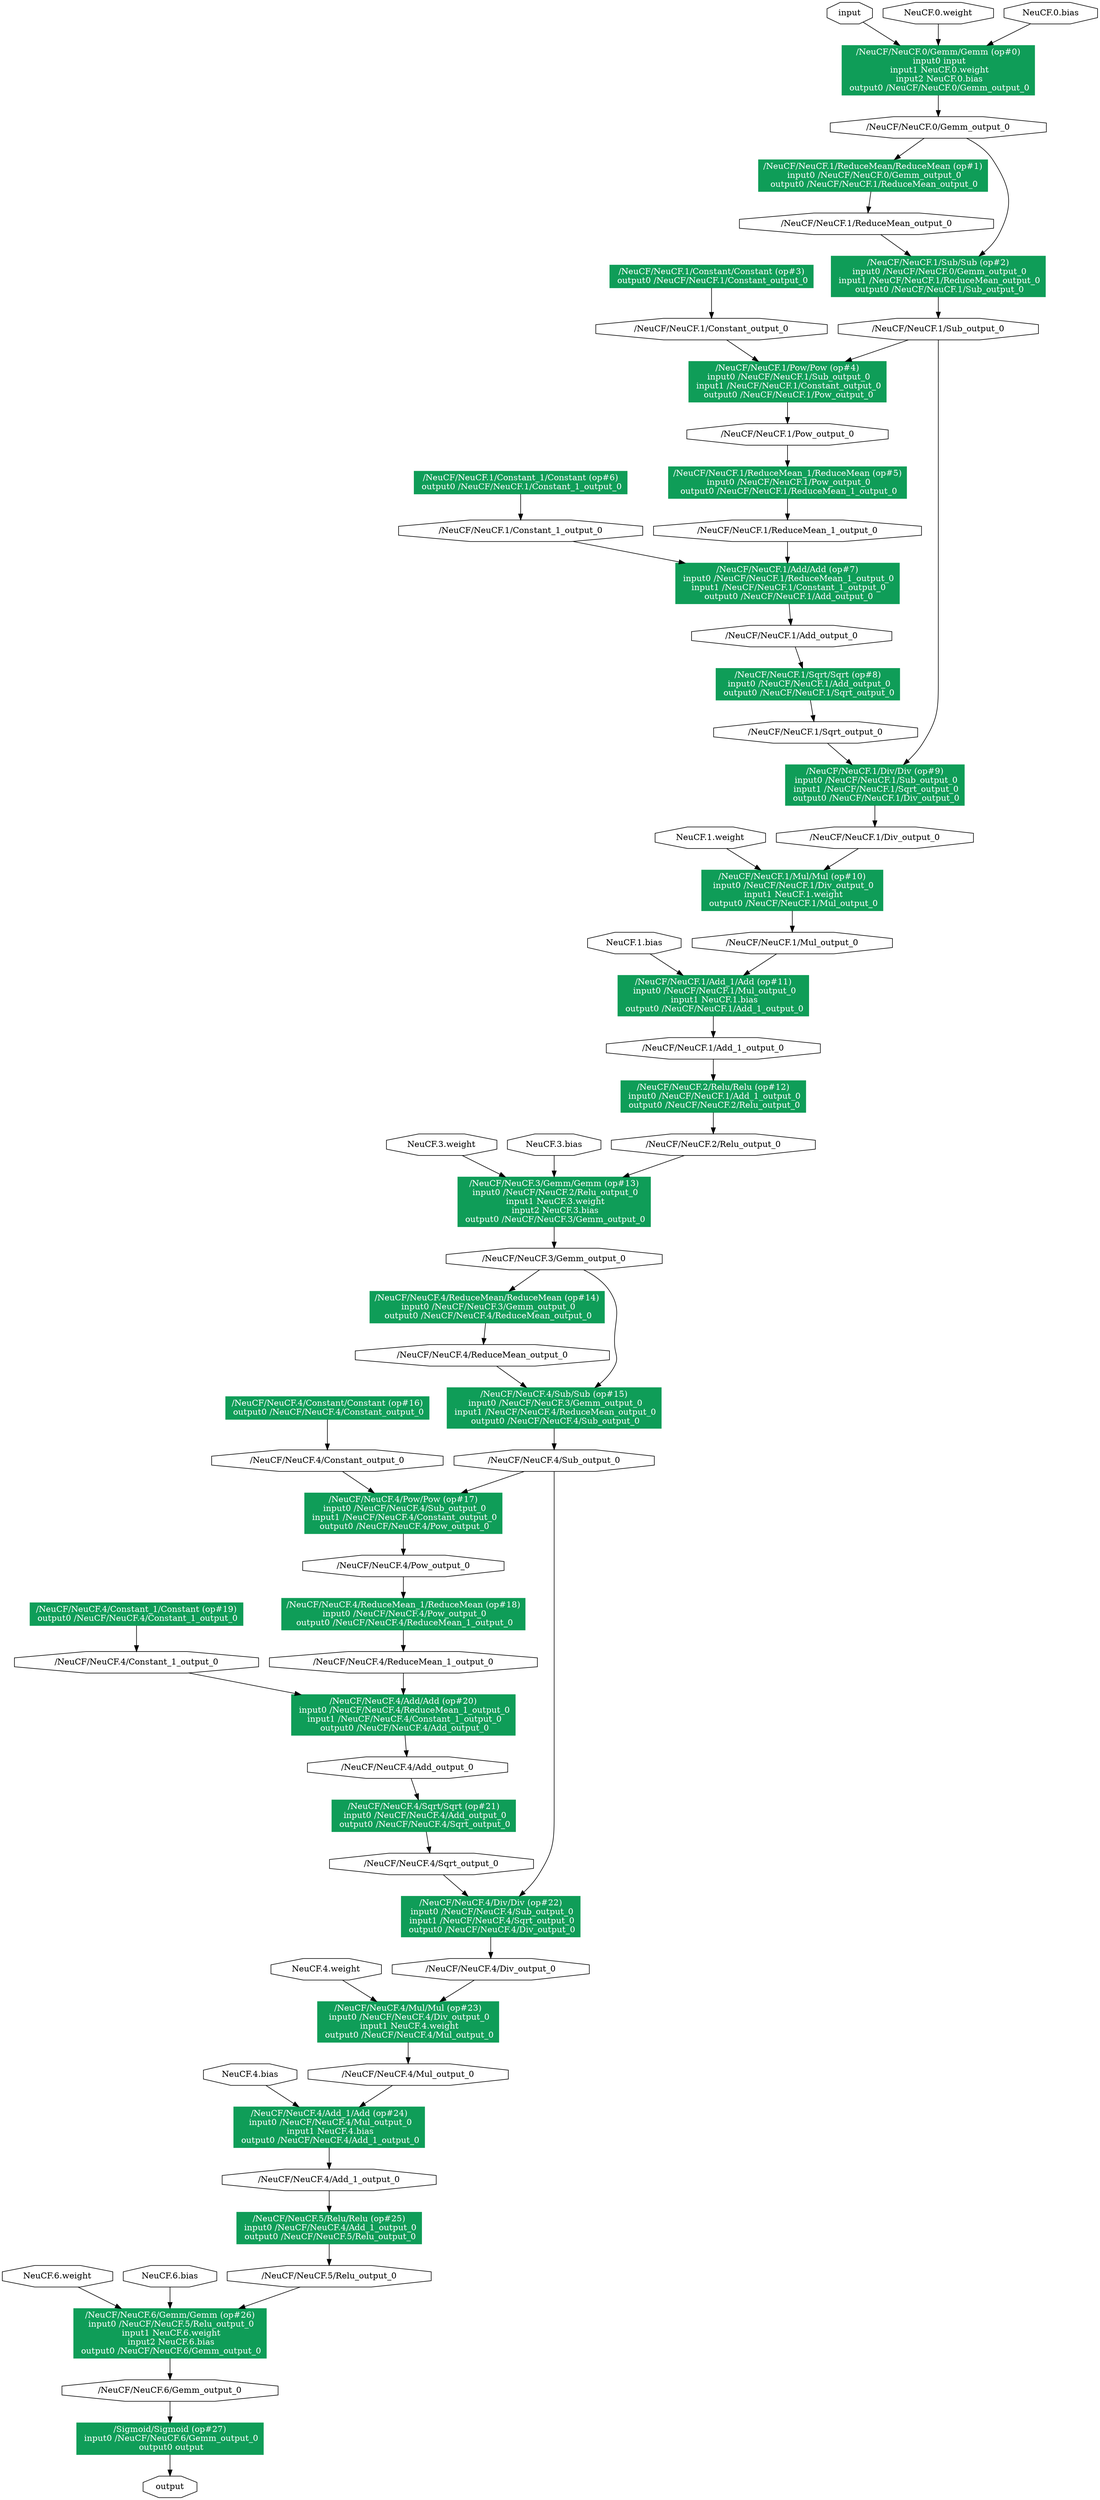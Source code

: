 digraph main_graph {
rankdir=TB;
"/NeuCF/NeuCF.0/Gemm/Gemm (op#0)\n input0 input\n input1 NeuCF.0.weight\n input2 NeuCF.0.bias\n output0 /NeuCF/NeuCF.0/Gemm_output_0" [shape=box, color="#0F9D58", style=filled, fontcolor="#FFFFFF"];
"input0" [label="input", shape=octagon];
"input0" -> "/NeuCF/NeuCF.0/Gemm/Gemm (op#0)\n input0 input\n input1 NeuCF.0.weight\n input2 NeuCF.0.bias\n output0 /NeuCF/NeuCF.0/Gemm_output_0";
"NeuCF.0.weight0" [label="NeuCF.0.weight", shape=octagon];
"NeuCF.0.weight0" -> "/NeuCF/NeuCF.0/Gemm/Gemm (op#0)\n input0 input\n input1 NeuCF.0.weight\n input2 NeuCF.0.bias\n output0 /NeuCF/NeuCF.0/Gemm_output_0";
"NeuCF.0.bias0" [label="NeuCF.0.bias", shape=octagon];
"NeuCF.0.bias0" -> "/NeuCF/NeuCF.0/Gemm/Gemm (op#0)\n input0 input\n input1 NeuCF.0.weight\n input2 NeuCF.0.bias\n output0 /NeuCF/NeuCF.0/Gemm_output_0";
"/NeuCF/NeuCF.0/Gemm/Gemm (op#0)\n input0 input\n input1 NeuCF.0.weight\n input2 NeuCF.0.bias\n output0 /NeuCF/NeuCF.0/Gemm_output_0" -> "/NeuCF/NeuCF.0/Gemm_output_00";
"/NeuCF/NeuCF.1/ReduceMean/ReduceMean (op#1)\n input0 /NeuCF/NeuCF.0/Gemm_output_0\n output0 /NeuCF/NeuCF.1/ReduceMean_output_0" [shape=box, color="#0F9D58", style=filled, fontcolor="#FFFFFF"];
"/NeuCF/NeuCF.0/Gemm_output_00" -> "/NeuCF/NeuCF.1/ReduceMean/ReduceMean (op#1)\n input0 /NeuCF/NeuCF.0/Gemm_output_0\n output0 /NeuCF/NeuCF.1/ReduceMean_output_0";
"/NeuCF/NeuCF.1/ReduceMean/ReduceMean (op#1)\n input0 /NeuCF/NeuCF.0/Gemm_output_0\n output0 /NeuCF/NeuCF.1/ReduceMean_output_0" -> "/NeuCF/NeuCF.1/ReduceMean_output_00";
"/NeuCF/NeuCF.1/Sub/Sub (op#2)\n input0 /NeuCF/NeuCF.0/Gemm_output_0\n input1 /NeuCF/NeuCF.1/ReduceMean_output_0\n output0 /NeuCF/NeuCF.1/Sub_output_0" [shape=box, color="#0F9D58", style=filled, fontcolor="#FFFFFF"];
"/NeuCF/NeuCF.0/Gemm_output_00" [label="/NeuCF/NeuCF.0/Gemm_output_0", shape=octagon];
"/NeuCF/NeuCF.0/Gemm_output_00" [label="/NeuCF/NeuCF.0/Gemm_output_0", shape=octagon];
"/NeuCF/NeuCF.0/Gemm_output_00" [label="/NeuCF/NeuCF.0/Gemm_output_0", shape=octagon];
"/NeuCF/NeuCF.0/Gemm_output_00" -> "/NeuCF/NeuCF.1/Sub/Sub (op#2)\n input0 /NeuCF/NeuCF.0/Gemm_output_0\n input1 /NeuCF/NeuCF.1/ReduceMean_output_0\n output0 /NeuCF/NeuCF.1/Sub_output_0";
"/NeuCF/NeuCF.1/ReduceMean_output_00" [label="/NeuCF/NeuCF.1/ReduceMean_output_0", shape=octagon];
"/NeuCF/NeuCF.1/ReduceMean_output_00" [label="/NeuCF/NeuCF.1/ReduceMean_output_0", shape=octagon];
"/NeuCF/NeuCF.1/ReduceMean_output_00" -> "/NeuCF/NeuCF.1/Sub/Sub (op#2)\n input0 /NeuCF/NeuCF.0/Gemm_output_0\n input1 /NeuCF/NeuCF.1/ReduceMean_output_0\n output0 /NeuCF/NeuCF.1/Sub_output_0";
"/NeuCF/NeuCF.1/Sub/Sub (op#2)\n input0 /NeuCF/NeuCF.0/Gemm_output_0\n input1 /NeuCF/NeuCF.1/ReduceMean_output_0\n output0 /NeuCF/NeuCF.1/Sub_output_0" -> "/NeuCF/NeuCF.1/Sub_output_00";
"/NeuCF/NeuCF.1/Constant/Constant (op#3)\n output0 /NeuCF/NeuCF.1/Constant_output_0" [shape=box, color="#0F9D58", style=filled, fontcolor="#FFFFFF"];
"/NeuCF/NeuCF.1/Constant/Constant (op#3)\n output0 /NeuCF/NeuCF.1/Constant_output_0" -> "/NeuCF/NeuCF.1/Constant_output_00";
"/NeuCF/NeuCF.1/Pow/Pow (op#4)\n input0 /NeuCF/NeuCF.1/Sub_output_0\n input1 /NeuCF/NeuCF.1/Constant_output_0\n output0 /NeuCF/NeuCF.1/Pow_output_0" [shape=box, color="#0F9D58", style=filled, fontcolor="#FFFFFF"];
"/NeuCF/NeuCF.1/Sub_output_00" -> "/NeuCF/NeuCF.1/Pow/Pow (op#4)\n input0 /NeuCF/NeuCF.1/Sub_output_0\n input1 /NeuCF/NeuCF.1/Constant_output_0\n output0 /NeuCF/NeuCF.1/Pow_output_0";
"/NeuCF/NeuCF.1/Constant_output_00" [label="/NeuCF/NeuCF.1/Constant_output_0", shape=octagon];
"/NeuCF/NeuCF.1/Constant_output_00" [label="/NeuCF/NeuCF.1/Constant_output_0", shape=octagon];
"/NeuCF/NeuCF.1/Constant_output_00" -> "/NeuCF/NeuCF.1/Pow/Pow (op#4)\n input0 /NeuCF/NeuCF.1/Sub_output_0\n input1 /NeuCF/NeuCF.1/Constant_output_0\n output0 /NeuCF/NeuCF.1/Pow_output_0";
"/NeuCF/NeuCF.1/Pow/Pow (op#4)\n input0 /NeuCF/NeuCF.1/Sub_output_0\n input1 /NeuCF/NeuCF.1/Constant_output_0\n output0 /NeuCF/NeuCF.1/Pow_output_0" -> "/NeuCF/NeuCF.1/Pow_output_00";
"/NeuCF/NeuCF.1/ReduceMean_1/ReduceMean (op#5)\n input0 /NeuCF/NeuCF.1/Pow_output_0\n output0 /NeuCF/NeuCF.1/ReduceMean_1_output_0" [shape=box, color="#0F9D58", style=filled, fontcolor="#FFFFFF"];
"/NeuCF/NeuCF.1/Pow_output_00" [label="/NeuCF/NeuCF.1/Pow_output_0", shape=octagon];
"/NeuCF/NeuCF.1/Pow_output_00" [label="/NeuCF/NeuCF.1/Pow_output_0", shape=octagon];
"/NeuCF/NeuCF.1/Pow_output_00" -> "/NeuCF/NeuCF.1/ReduceMean_1/ReduceMean (op#5)\n input0 /NeuCF/NeuCF.1/Pow_output_0\n output0 /NeuCF/NeuCF.1/ReduceMean_1_output_0";
"/NeuCF/NeuCF.1/ReduceMean_1/ReduceMean (op#5)\n input0 /NeuCF/NeuCF.1/Pow_output_0\n output0 /NeuCF/NeuCF.1/ReduceMean_1_output_0" -> "/NeuCF/NeuCF.1/ReduceMean_1_output_00";
"/NeuCF/NeuCF.1/Constant_1/Constant (op#6)\n output0 /NeuCF/NeuCF.1/Constant_1_output_0" [shape=box, color="#0F9D58", style=filled, fontcolor="#FFFFFF"];
"/NeuCF/NeuCF.1/Constant_1/Constant (op#6)\n output0 /NeuCF/NeuCF.1/Constant_1_output_0" -> "/NeuCF/NeuCF.1/Constant_1_output_00";
"/NeuCF/NeuCF.1/Add/Add (op#7)\n input0 /NeuCF/NeuCF.1/ReduceMean_1_output_0\n input1 /NeuCF/NeuCF.1/Constant_1_output_0\n output0 /NeuCF/NeuCF.1/Add_output_0" [shape=box, color="#0F9D58", style=filled, fontcolor="#FFFFFF"];
"/NeuCF/NeuCF.1/ReduceMean_1_output_00" [label="/NeuCF/NeuCF.1/ReduceMean_1_output_0", shape=octagon];
"/NeuCF/NeuCF.1/ReduceMean_1_output_00" [label="/NeuCF/NeuCF.1/ReduceMean_1_output_0", shape=octagon];
"/NeuCF/NeuCF.1/ReduceMean_1_output_00" -> "/NeuCF/NeuCF.1/Add/Add (op#7)\n input0 /NeuCF/NeuCF.1/ReduceMean_1_output_0\n input1 /NeuCF/NeuCF.1/Constant_1_output_0\n output0 /NeuCF/NeuCF.1/Add_output_0";
"/NeuCF/NeuCF.1/Constant_1_output_00" [label="/NeuCF/NeuCF.1/Constant_1_output_0", shape=octagon];
"/NeuCF/NeuCF.1/Constant_1_output_00" [label="/NeuCF/NeuCF.1/Constant_1_output_0", shape=octagon];
"/NeuCF/NeuCF.1/Constant_1_output_00" -> "/NeuCF/NeuCF.1/Add/Add (op#7)\n input0 /NeuCF/NeuCF.1/ReduceMean_1_output_0\n input1 /NeuCF/NeuCF.1/Constant_1_output_0\n output0 /NeuCF/NeuCF.1/Add_output_0";
"/NeuCF/NeuCF.1/Add/Add (op#7)\n input0 /NeuCF/NeuCF.1/ReduceMean_1_output_0\n input1 /NeuCF/NeuCF.1/Constant_1_output_0\n output0 /NeuCF/NeuCF.1/Add_output_0" -> "/NeuCF/NeuCF.1/Add_output_00";
"/NeuCF/NeuCF.1/Sqrt/Sqrt (op#8)\n input0 /NeuCF/NeuCF.1/Add_output_0\n output0 /NeuCF/NeuCF.1/Sqrt_output_0" [shape=box, color="#0F9D58", style=filled, fontcolor="#FFFFFF"];
"/NeuCF/NeuCF.1/Add_output_00" [label="/NeuCF/NeuCF.1/Add_output_0", shape=octagon];
"/NeuCF/NeuCF.1/Add_output_00" [label="/NeuCF/NeuCF.1/Add_output_0", shape=octagon];
"/NeuCF/NeuCF.1/Add_output_00" -> "/NeuCF/NeuCF.1/Sqrt/Sqrt (op#8)\n input0 /NeuCF/NeuCF.1/Add_output_0\n output0 /NeuCF/NeuCF.1/Sqrt_output_0";
"/NeuCF/NeuCF.1/Sqrt/Sqrt (op#8)\n input0 /NeuCF/NeuCF.1/Add_output_0\n output0 /NeuCF/NeuCF.1/Sqrt_output_0" -> "/NeuCF/NeuCF.1/Sqrt_output_00";
"/NeuCF/NeuCF.1/Div/Div (op#9)\n input0 /NeuCF/NeuCF.1/Sub_output_0\n input1 /NeuCF/NeuCF.1/Sqrt_output_0\n output0 /NeuCF/NeuCF.1/Div_output_0" [shape=box, color="#0F9D58", style=filled, fontcolor="#FFFFFF"];
"/NeuCF/NeuCF.1/Sub_output_00" [label="/NeuCF/NeuCF.1/Sub_output_0", shape=octagon];
"/NeuCF/NeuCF.1/Sub_output_00" [label="/NeuCF/NeuCF.1/Sub_output_0", shape=octagon];
"/NeuCF/NeuCF.1/Sub_output_00" [label="/NeuCF/NeuCF.1/Sub_output_0", shape=octagon];
"/NeuCF/NeuCF.1/Sub_output_00" -> "/NeuCF/NeuCF.1/Div/Div (op#9)\n input0 /NeuCF/NeuCF.1/Sub_output_0\n input1 /NeuCF/NeuCF.1/Sqrt_output_0\n output0 /NeuCF/NeuCF.1/Div_output_0";
"/NeuCF/NeuCF.1/Sqrt_output_00" [label="/NeuCF/NeuCF.1/Sqrt_output_0", shape=octagon];
"/NeuCF/NeuCF.1/Sqrt_output_00" [label="/NeuCF/NeuCF.1/Sqrt_output_0", shape=octagon];
"/NeuCF/NeuCF.1/Sqrt_output_00" -> "/NeuCF/NeuCF.1/Div/Div (op#9)\n input0 /NeuCF/NeuCF.1/Sub_output_0\n input1 /NeuCF/NeuCF.1/Sqrt_output_0\n output0 /NeuCF/NeuCF.1/Div_output_0";
"/NeuCF/NeuCF.1/Div/Div (op#9)\n input0 /NeuCF/NeuCF.1/Sub_output_0\n input1 /NeuCF/NeuCF.1/Sqrt_output_0\n output0 /NeuCF/NeuCF.1/Div_output_0" -> "/NeuCF/NeuCF.1/Div_output_00";
"/NeuCF/NeuCF.1/Mul/Mul (op#10)\n input0 /NeuCF/NeuCF.1/Div_output_0\n input1 NeuCF.1.weight\n output0 /NeuCF/NeuCF.1/Mul_output_0" [shape=box, color="#0F9D58", style=filled, fontcolor="#FFFFFF"];
"/NeuCF/NeuCF.1/Div_output_00" [label="/NeuCF/NeuCF.1/Div_output_0", shape=octagon];
"/NeuCF/NeuCF.1/Div_output_00" [label="/NeuCF/NeuCF.1/Div_output_0", shape=octagon];
"/NeuCF/NeuCF.1/Div_output_00" -> "/NeuCF/NeuCF.1/Mul/Mul (op#10)\n input0 /NeuCF/NeuCF.1/Div_output_0\n input1 NeuCF.1.weight\n output0 /NeuCF/NeuCF.1/Mul_output_0";
"NeuCF.1.weight0" [label="NeuCF.1.weight", shape=octagon];
"NeuCF.1.weight0" -> "/NeuCF/NeuCF.1/Mul/Mul (op#10)\n input0 /NeuCF/NeuCF.1/Div_output_0\n input1 NeuCF.1.weight\n output0 /NeuCF/NeuCF.1/Mul_output_0";
"/NeuCF/NeuCF.1/Mul/Mul (op#10)\n input0 /NeuCF/NeuCF.1/Div_output_0\n input1 NeuCF.1.weight\n output0 /NeuCF/NeuCF.1/Mul_output_0" -> "/NeuCF/NeuCF.1/Mul_output_00";
"/NeuCF/NeuCF.1/Add_1/Add (op#11)\n input0 /NeuCF/NeuCF.1/Mul_output_0\n input1 NeuCF.1.bias\n output0 /NeuCF/NeuCF.1/Add_1_output_0" [shape=box, color="#0F9D58", style=filled, fontcolor="#FFFFFF"];
"/NeuCF/NeuCF.1/Mul_output_00" [label="/NeuCF/NeuCF.1/Mul_output_0", shape=octagon];
"/NeuCF/NeuCF.1/Mul_output_00" [label="/NeuCF/NeuCF.1/Mul_output_0", shape=octagon];
"/NeuCF/NeuCF.1/Mul_output_00" -> "/NeuCF/NeuCF.1/Add_1/Add (op#11)\n input0 /NeuCF/NeuCF.1/Mul_output_0\n input1 NeuCF.1.bias\n output0 /NeuCF/NeuCF.1/Add_1_output_0";
"NeuCF.1.bias0" [label="NeuCF.1.bias", shape=octagon];
"NeuCF.1.bias0" -> "/NeuCF/NeuCF.1/Add_1/Add (op#11)\n input0 /NeuCF/NeuCF.1/Mul_output_0\n input1 NeuCF.1.bias\n output0 /NeuCF/NeuCF.1/Add_1_output_0";
"/NeuCF/NeuCF.1/Add_1/Add (op#11)\n input0 /NeuCF/NeuCF.1/Mul_output_0\n input1 NeuCF.1.bias\n output0 /NeuCF/NeuCF.1/Add_1_output_0" -> "/NeuCF/NeuCF.1/Add_1_output_00";
"/NeuCF/NeuCF.2/Relu/Relu (op#12)\n input0 /NeuCF/NeuCF.1/Add_1_output_0\n output0 /NeuCF/NeuCF.2/Relu_output_0" [shape=box, color="#0F9D58", style=filled, fontcolor="#FFFFFF"];
"/NeuCF/NeuCF.1/Add_1_output_00" [label="/NeuCF/NeuCF.1/Add_1_output_0", shape=octagon];
"/NeuCF/NeuCF.1/Add_1_output_00" [label="/NeuCF/NeuCF.1/Add_1_output_0", shape=octagon];
"/NeuCF/NeuCF.1/Add_1_output_00" -> "/NeuCF/NeuCF.2/Relu/Relu (op#12)\n input0 /NeuCF/NeuCF.1/Add_1_output_0\n output0 /NeuCF/NeuCF.2/Relu_output_0";
"/NeuCF/NeuCF.2/Relu/Relu (op#12)\n input0 /NeuCF/NeuCF.1/Add_1_output_0\n output0 /NeuCF/NeuCF.2/Relu_output_0" -> "/NeuCF/NeuCF.2/Relu_output_00";
"/NeuCF/NeuCF.3/Gemm/Gemm (op#13)\n input0 /NeuCF/NeuCF.2/Relu_output_0\n input1 NeuCF.3.weight\n input2 NeuCF.3.bias\n output0 /NeuCF/NeuCF.3/Gemm_output_0" [shape=box, color="#0F9D58", style=filled, fontcolor="#FFFFFF"];
"/NeuCF/NeuCF.2/Relu_output_00" [label="/NeuCF/NeuCF.2/Relu_output_0", shape=octagon];
"/NeuCF/NeuCF.2/Relu_output_00" [label="/NeuCF/NeuCF.2/Relu_output_0", shape=octagon];
"/NeuCF/NeuCF.2/Relu_output_00" -> "/NeuCF/NeuCF.3/Gemm/Gemm (op#13)\n input0 /NeuCF/NeuCF.2/Relu_output_0\n input1 NeuCF.3.weight\n input2 NeuCF.3.bias\n output0 /NeuCF/NeuCF.3/Gemm_output_0";
"NeuCF.3.weight0" [label="NeuCF.3.weight", shape=octagon];
"NeuCF.3.weight0" -> "/NeuCF/NeuCF.3/Gemm/Gemm (op#13)\n input0 /NeuCF/NeuCF.2/Relu_output_0\n input1 NeuCF.3.weight\n input2 NeuCF.3.bias\n output0 /NeuCF/NeuCF.3/Gemm_output_0";
"NeuCF.3.bias0" [label="NeuCF.3.bias", shape=octagon];
"NeuCF.3.bias0" -> "/NeuCF/NeuCF.3/Gemm/Gemm (op#13)\n input0 /NeuCF/NeuCF.2/Relu_output_0\n input1 NeuCF.3.weight\n input2 NeuCF.3.bias\n output0 /NeuCF/NeuCF.3/Gemm_output_0";
"/NeuCF/NeuCF.3/Gemm/Gemm (op#13)\n input0 /NeuCF/NeuCF.2/Relu_output_0\n input1 NeuCF.3.weight\n input2 NeuCF.3.bias\n output0 /NeuCF/NeuCF.3/Gemm_output_0" -> "/NeuCF/NeuCF.3/Gemm_output_00";
"/NeuCF/NeuCF.4/ReduceMean/ReduceMean (op#14)\n input0 /NeuCF/NeuCF.3/Gemm_output_0\n output0 /NeuCF/NeuCF.4/ReduceMean_output_0" [shape=box, color="#0F9D58", style=filled, fontcolor="#FFFFFF"];
"/NeuCF/NeuCF.3/Gemm_output_00" -> "/NeuCF/NeuCF.4/ReduceMean/ReduceMean (op#14)\n input0 /NeuCF/NeuCF.3/Gemm_output_0\n output0 /NeuCF/NeuCF.4/ReduceMean_output_0";
"/NeuCF/NeuCF.4/ReduceMean/ReduceMean (op#14)\n input0 /NeuCF/NeuCF.3/Gemm_output_0\n output0 /NeuCF/NeuCF.4/ReduceMean_output_0" -> "/NeuCF/NeuCF.4/ReduceMean_output_00";
"/NeuCF/NeuCF.4/Sub/Sub (op#15)\n input0 /NeuCF/NeuCF.3/Gemm_output_0\n input1 /NeuCF/NeuCF.4/ReduceMean_output_0\n output0 /NeuCF/NeuCF.4/Sub_output_0" [shape=box, color="#0F9D58", style=filled, fontcolor="#FFFFFF"];
"/NeuCF/NeuCF.3/Gemm_output_00" [label="/NeuCF/NeuCF.3/Gemm_output_0", shape=octagon];
"/NeuCF/NeuCF.3/Gemm_output_00" [label="/NeuCF/NeuCF.3/Gemm_output_0", shape=octagon];
"/NeuCF/NeuCF.3/Gemm_output_00" [label="/NeuCF/NeuCF.3/Gemm_output_0", shape=octagon];
"/NeuCF/NeuCF.3/Gemm_output_00" -> "/NeuCF/NeuCF.4/Sub/Sub (op#15)\n input0 /NeuCF/NeuCF.3/Gemm_output_0\n input1 /NeuCF/NeuCF.4/ReduceMean_output_0\n output0 /NeuCF/NeuCF.4/Sub_output_0";
"/NeuCF/NeuCF.4/ReduceMean_output_00" [label="/NeuCF/NeuCF.4/ReduceMean_output_0", shape=octagon];
"/NeuCF/NeuCF.4/ReduceMean_output_00" [label="/NeuCF/NeuCF.4/ReduceMean_output_0", shape=octagon];
"/NeuCF/NeuCF.4/ReduceMean_output_00" -> "/NeuCF/NeuCF.4/Sub/Sub (op#15)\n input0 /NeuCF/NeuCF.3/Gemm_output_0\n input1 /NeuCF/NeuCF.4/ReduceMean_output_0\n output0 /NeuCF/NeuCF.4/Sub_output_0";
"/NeuCF/NeuCF.4/Sub/Sub (op#15)\n input0 /NeuCF/NeuCF.3/Gemm_output_0\n input1 /NeuCF/NeuCF.4/ReduceMean_output_0\n output0 /NeuCF/NeuCF.4/Sub_output_0" -> "/NeuCF/NeuCF.4/Sub_output_00";
"/NeuCF/NeuCF.4/Constant/Constant (op#16)\n output0 /NeuCF/NeuCF.4/Constant_output_0" [shape=box, color="#0F9D58", style=filled, fontcolor="#FFFFFF"];
"/NeuCF/NeuCF.4/Constant/Constant (op#16)\n output0 /NeuCF/NeuCF.4/Constant_output_0" -> "/NeuCF/NeuCF.4/Constant_output_00";
"/NeuCF/NeuCF.4/Pow/Pow (op#17)\n input0 /NeuCF/NeuCF.4/Sub_output_0\n input1 /NeuCF/NeuCF.4/Constant_output_0\n output0 /NeuCF/NeuCF.4/Pow_output_0" [shape=box, color="#0F9D58", style=filled, fontcolor="#FFFFFF"];
"/NeuCF/NeuCF.4/Sub_output_00" -> "/NeuCF/NeuCF.4/Pow/Pow (op#17)\n input0 /NeuCF/NeuCF.4/Sub_output_0\n input1 /NeuCF/NeuCF.4/Constant_output_0\n output0 /NeuCF/NeuCF.4/Pow_output_0";
"/NeuCF/NeuCF.4/Constant_output_00" [label="/NeuCF/NeuCF.4/Constant_output_0", shape=octagon];
"/NeuCF/NeuCF.4/Constant_output_00" [label="/NeuCF/NeuCF.4/Constant_output_0", shape=octagon];
"/NeuCF/NeuCF.4/Constant_output_00" -> "/NeuCF/NeuCF.4/Pow/Pow (op#17)\n input0 /NeuCF/NeuCF.4/Sub_output_0\n input1 /NeuCF/NeuCF.4/Constant_output_0\n output0 /NeuCF/NeuCF.4/Pow_output_0";
"/NeuCF/NeuCF.4/Pow/Pow (op#17)\n input0 /NeuCF/NeuCF.4/Sub_output_0\n input1 /NeuCF/NeuCF.4/Constant_output_0\n output0 /NeuCF/NeuCF.4/Pow_output_0" -> "/NeuCF/NeuCF.4/Pow_output_00";
"/NeuCF/NeuCF.4/ReduceMean_1/ReduceMean (op#18)\n input0 /NeuCF/NeuCF.4/Pow_output_0\n output0 /NeuCF/NeuCF.4/ReduceMean_1_output_0" [shape=box, color="#0F9D58", style=filled, fontcolor="#FFFFFF"];
"/NeuCF/NeuCF.4/Pow_output_00" [label="/NeuCF/NeuCF.4/Pow_output_0", shape=octagon];
"/NeuCF/NeuCF.4/Pow_output_00" [label="/NeuCF/NeuCF.4/Pow_output_0", shape=octagon];
"/NeuCF/NeuCF.4/Pow_output_00" -> "/NeuCF/NeuCF.4/ReduceMean_1/ReduceMean (op#18)\n input0 /NeuCF/NeuCF.4/Pow_output_0\n output0 /NeuCF/NeuCF.4/ReduceMean_1_output_0";
"/NeuCF/NeuCF.4/ReduceMean_1/ReduceMean (op#18)\n input0 /NeuCF/NeuCF.4/Pow_output_0\n output0 /NeuCF/NeuCF.4/ReduceMean_1_output_0" -> "/NeuCF/NeuCF.4/ReduceMean_1_output_00";
"/NeuCF/NeuCF.4/Constant_1/Constant (op#19)\n output0 /NeuCF/NeuCF.4/Constant_1_output_0" [shape=box, color="#0F9D58", style=filled, fontcolor="#FFFFFF"];
"/NeuCF/NeuCF.4/Constant_1/Constant (op#19)\n output0 /NeuCF/NeuCF.4/Constant_1_output_0" -> "/NeuCF/NeuCF.4/Constant_1_output_00";
"/NeuCF/NeuCF.4/Add/Add (op#20)\n input0 /NeuCF/NeuCF.4/ReduceMean_1_output_0\n input1 /NeuCF/NeuCF.4/Constant_1_output_0\n output0 /NeuCF/NeuCF.4/Add_output_0" [shape=box, color="#0F9D58", style=filled, fontcolor="#FFFFFF"];
"/NeuCF/NeuCF.4/ReduceMean_1_output_00" [label="/NeuCF/NeuCF.4/ReduceMean_1_output_0", shape=octagon];
"/NeuCF/NeuCF.4/ReduceMean_1_output_00" [label="/NeuCF/NeuCF.4/ReduceMean_1_output_0", shape=octagon];
"/NeuCF/NeuCF.4/ReduceMean_1_output_00" -> "/NeuCF/NeuCF.4/Add/Add (op#20)\n input0 /NeuCF/NeuCF.4/ReduceMean_1_output_0\n input1 /NeuCF/NeuCF.4/Constant_1_output_0\n output0 /NeuCF/NeuCF.4/Add_output_0";
"/NeuCF/NeuCF.4/Constant_1_output_00" [label="/NeuCF/NeuCF.4/Constant_1_output_0", shape=octagon];
"/NeuCF/NeuCF.4/Constant_1_output_00" [label="/NeuCF/NeuCF.4/Constant_1_output_0", shape=octagon];
"/NeuCF/NeuCF.4/Constant_1_output_00" -> "/NeuCF/NeuCF.4/Add/Add (op#20)\n input0 /NeuCF/NeuCF.4/ReduceMean_1_output_0\n input1 /NeuCF/NeuCF.4/Constant_1_output_0\n output0 /NeuCF/NeuCF.4/Add_output_0";
"/NeuCF/NeuCF.4/Add/Add (op#20)\n input0 /NeuCF/NeuCF.4/ReduceMean_1_output_0\n input1 /NeuCF/NeuCF.4/Constant_1_output_0\n output0 /NeuCF/NeuCF.4/Add_output_0" -> "/NeuCF/NeuCF.4/Add_output_00";
"/NeuCF/NeuCF.4/Sqrt/Sqrt (op#21)\n input0 /NeuCF/NeuCF.4/Add_output_0\n output0 /NeuCF/NeuCF.4/Sqrt_output_0" [shape=box, color="#0F9D58", style=filled, fontcolor="#FFFFFF"];
"/NeuCF/NeuCF.4/Add_output_00" [label="/NeuCF/NeuCF.4/Add_output_0", shape=octagon];
"/NeuCF/NeuCF.4/Add_output_00" [label="/NeuCF/NeuCF.4/Add_output_0", shape=octagon];
"/NeuCF/NeuCF.4/Add_output_00" -> "/NeuCF/NeuCF.4/Sqrt/Sqrt (op#21)\n input0 /NeuCF/NeuCF.4/Add_output_0\n output0 /NeuCF/NeuCF.4/Sqrt_output_0";
"/NeuCF/NeuCF.4/Sqrt/Sqrt (op#21)\n input0 /NeuCF/NeuCF.4/Add_output_0\n output0 /NeuCF/NeuCF.4/Sqrt_output_0" -> "/NeuCF/NeuCF.4/Sqrt_output_00";
"/NeuCF/NeuCF.4/Div/Div (op#22)\n input0 /NeuCF/NeuCF.4/Sub_output_0\n input1 /NeuCF/NeuCF.4/Sqrt_output_0\n output0 /NeuCF/NeuCF.4/Div_output_0" [shape=box, color="#0F9D58", style=filled, fontcolor="#FFFFFF"];
"/NeuCF/NeuCF.4/Sub_output_00" [label="/NeuCF/NeuCF.4/Sub_output_0", shape=octagon];
"/NeuCF/NeuCF.4/Sub_output_00" [label="/NeuCF/NeuCF.4/Sub_output_0", shape=octagon];
"/NeuCF/NeuCF.4/Sub_output_00" [label="/NeuCF/NeuCF.4/Sub_output_0", shape=octagon];
"/NeuCF/NeuCF.4/Sub_output_00" -> "/NeuCF/NeuCF.4/Div/Div (op#22)\n input0 /NeuCF/NeuCF.4/Sub_output_0\n input1 /NeuCF/NeuCF.4/Sqrt_output_0\n output0 /NeuCF/NeuCF.4/Div_output_0";
"/NeuCF/NeuCF.4/Sqrt_output_00" [label="/NeuCF/NeuCF.4/Sqrt_output_0", shape=octagon];
"/NeuCF/NeuCF.4/Sqrt_output_00" [label="/NeuCF/NeuCF.4/Sqrt_output_0", shape=octagon];
"/NeuCF/NeuCF.4/Sqrt_output_00" -> "/NeuCF/NeuCF.4/Div/Div (op#22)\n input0 /NeuCF/NeuCF.4/Sub_output_0\n input1 /NeuCF/NeuCF.4/Sqrt_output_0\n output0 /NeuCF/NeuCF.4/Div_output_0";
"/NeuCF/NeuCF.4/Div/Div (op#22)\n input0 /NeuCF/NeuCF.4/Sub_output_0\n input1 /NeuCF/NeuCF.4/Sqrt_output_0\n output0 /NeuCF/NeuCF.4/Div_output_0" -> "/NeuCF/NeuCF.4/Div_output_00";
"/NeuCF/NeuCF.4/Mul/Mul (op#23)\n input0 /NeuCF/NeuCF.4/Div_output_0\n input1 NeuCF.4.weight\n output0 /NeuCF/NeuCF.4/Mul_output_0" [shape=box, color="#0F9D58", style=filled, fontcolor="#FFFFFF"];
"/NeuCF/NeuCF.4/Div_output_00" [label="/NeuCF/NeuCF.4/Div_output_0", shape=octagon];
"/NeuCF/NeuCF.4/Div_output_00" [label="/NeuCF/NeuCF.4/Div_output_0", shape=octagon];
"/NeuCF/NeuCF.4/Div_output_00" -> "/NeuCF/NeuCF.4/Mul/Mul (op#23)\n input0 /NeuCF/NeuCF.4/Div_output_0\n input1 NeuCF.4.weight\n output0 /NeuCF/NeuCF.4/Mul_output_0";
"NeuCF.4.weight0" [label="NeuCF.4.weight", shape=octagon];
"NeuCF.4.weight0" -> "/NeuCF/NeuCF.4/Mul/Mul (op#23)\n input0 /NeuCF/NeuCF.4/Div_output_0\n input1 NeuCF.4.weight\n output0 /NeuCF/NeuCF.4/Mul_output_0";
"/NeuCF/NeuCF.4/Mul/Mul (op#23)\n input0 /NeuCF/NeuCF.4/Div_output_0\n input1 NeuCF.4.weight\n output0 /NeuCF/NeuCF.4/Mul_output_0" -> "/NeuCF/NeuCF.4/Mul_output_00";
"/NeuCF/NeuCF.4/Add_1/Add (op#24)\n input0 /NeuCF/NeuCF.4/Mul_output_0\n input1 NeuCF.4.bias\n output0 /NeuCF/NeuCF.4/Add_1_output_0" [shape=box, color="#0F9D58", style=filled, fontcolor="#FFFFFF"];
"/NeuCF/NeuCF.4/Mul_output_00" [label="/NeuCF/NeuCF.4/Mul_output_0", shape=octagon];
"/NeuCF/NeuCF.4/Mul_output_00" [label="/NeuCF/NeuCF.4/Mul_output_0", shape=octagon];
"/NeuCF/NeuCF.4/Mul_output_00" -> "/NeuCF/NeuCF.4/Add_1/Add (op#24)\n input0 /NeuCF/NeuCF.4/Mul_output_0\n input1 NeuCF.4.bias\n output0 /NeuCF/NeuCF.4/Add_1_output_0";
"NeuCF.4.bias0" [label="NeuCF.4.bias", shape=octagon];
"NeuCF.4.bias0" -> "/NeuCF/NeuCF.4/Add_1/Add (op#24)\n input0 /NeuCF/NeuCF.4/Mul_output_0\n input1 NeuCF.4.bias\n output0 /NeuCF/NeuCF.4/Add_1_output_0";
"/NeuCF/NeuCF.4/Add_1/Add (op#24)\n input0 /NeuCF/NeuCF.4/Mul_output_0\n input1 NeuCF.4.bias\n output0 /NeuCF/NeuCF.4/Add_1_output_0" -> "/NeuCF/NeuCF.4/Add_1_output_00";
"/NeuCF/NeuCF.5/Relu/Relu (op#25)\n input0 /NeuCF/NeuCF.4/Add_1_output_0\n output0 /NeuCF/NeuCF.5/Relu_output_0" [shape=box, color="#0F9D58", style=filled, fontcolor="#FFFFFF"];
"/NeuCF/NeuCF.4/Add_1_output_00" [label="/NeuCF/NeuCF.4/Add_1_output_0", shape=octagon];
"/NeuCF/NeuCF.4/Add_1_output_00" [label="/NeuCF/NeuCF.4/Add_1_output_0", shape=octagon];
"/NeuCF/NeuCF.4/Add_1_output_00" -> "/NeuCF/NeuCF.5/Relu/Relu (op#25)\n input0 /NeuCF/NeuCF.4/Add_1_output_0\n output0 /NeuCF/NeuCF.5/Relu_output_0";
"/NeuCF/NeuCF.5/Relu/Relu (op#25)\n input0 /NeuCF/NeuCF.4/Add_1_output_0\n output0 /NeuCF/NeuCF.5/Relu_output_0" -> "/NeuCF/NeuCF.5/Relu_output_00";
"/NeuCF/NeuCF.6/Gemm/Gemm (op#26)\n input0 /NeuCF/NeuCF.5/Relu_output_0\n input1 NeuCF.6.weight\n input2 NeuCF.6.bias\n output0 /NeuCF/NeuCF.6/Gemm_output_0" [shape=box, color="#0F9D58", style=filled, fontcolor="#FFFFFF"];
"/NeuCF/NeuCF.5/Relu_output_00" [label="/NeuCF/NeuCF.5/Relu_output_0", shape=octagon];
"/NeuCF/NeuCF.5/Relu_output_00" [label="/NeuCF/NeuCF.5/Relu_output_0", shape=octagon];
"/NeuCF/NeuCF.5/Relu_output_00" -> "/NeuCF/NeuCF.6/Gemm/Gemm (op#26)\n input0 /NeuCF/NeuCF.5/Relu_output_0\n input1 NeuCF.6.weight\n input2 NeuCF.6.bias\n output0 /NeuCF/NeuCF.6/Gemm_output_0";
"NeuCF.6.weight0" [label="NeuCF.6.weight", shape=octagon];
"NeuCF.6.weight0" -> "/NeuCF/NeuCF.6/Gemm/Gemm (op#26)\n input0 /NeuCF/NeuCF.5/Relu_output_0\n input1 NeuCF.6.weight\n input2 NeuCF.6.bias\n output0 /NeuCF/NeuCF.6/Gemm_output_0";
"NeuCF.6.bias0" [label="NeuCF.6.bias", shape=octagon];
"NeuCF.6.bias0" -> "/NeuCF/NeuCF.6/Gemm/Gemm (op#26)\n input0 /NeuCF/NeuCF.5/Relu_output_0\n input1 NeuCF.6.weight\n input2 NeuCF.6.bias\n output0 /NeuCF/NeuCF.6/Gemm_output_0";
"/NeuCF/NeuCF.6/Gemm/Gemm (op#26)\n input0 /NeuCF/NeuCF.5/Relu_output_0\n input1 NeuCF.6.weight\n input2 NeuCF.6.bias\n output0 /NeuCF/NeuCF.6/Gemm_output_0" -> "/NeuCF/NeuCF.6/Gemm_output_00";
"/Sigmoid/Sigmoid (op#27)\n input0 /NeuCF/NeuCF.6/Gemm_output_0\n output0 output" [shape=box, color="#0F9D58", style=filled, fontcolor="#FFFFFF"];
"/NeuCF/NeuCF.6/Gemm_output_00" [label="/NeuCF/NeuCF.6/Gemm_output_0", shape=octagon];
"/NeuCF/NeuCF.6/Gemm_output_00" [label="/NeuCF/NeuCF.6/Gemm_output_0", shape=octagon];
"/NeuCF/NeuCF.6/Gemm_output_00" -> "/Sigmoid/Sigmoid (op#27)\n input0 /NeuCF/NeuCF.6/Gemm_output_0\n output0 output";
"output0" [label="output", shape=octagon];
"/Sigmoid/Sigmoid (op#27)\n input0 /NeuCF/NeuCF.6/Gemm_output_0\n output0 output" -> "output0";
}
